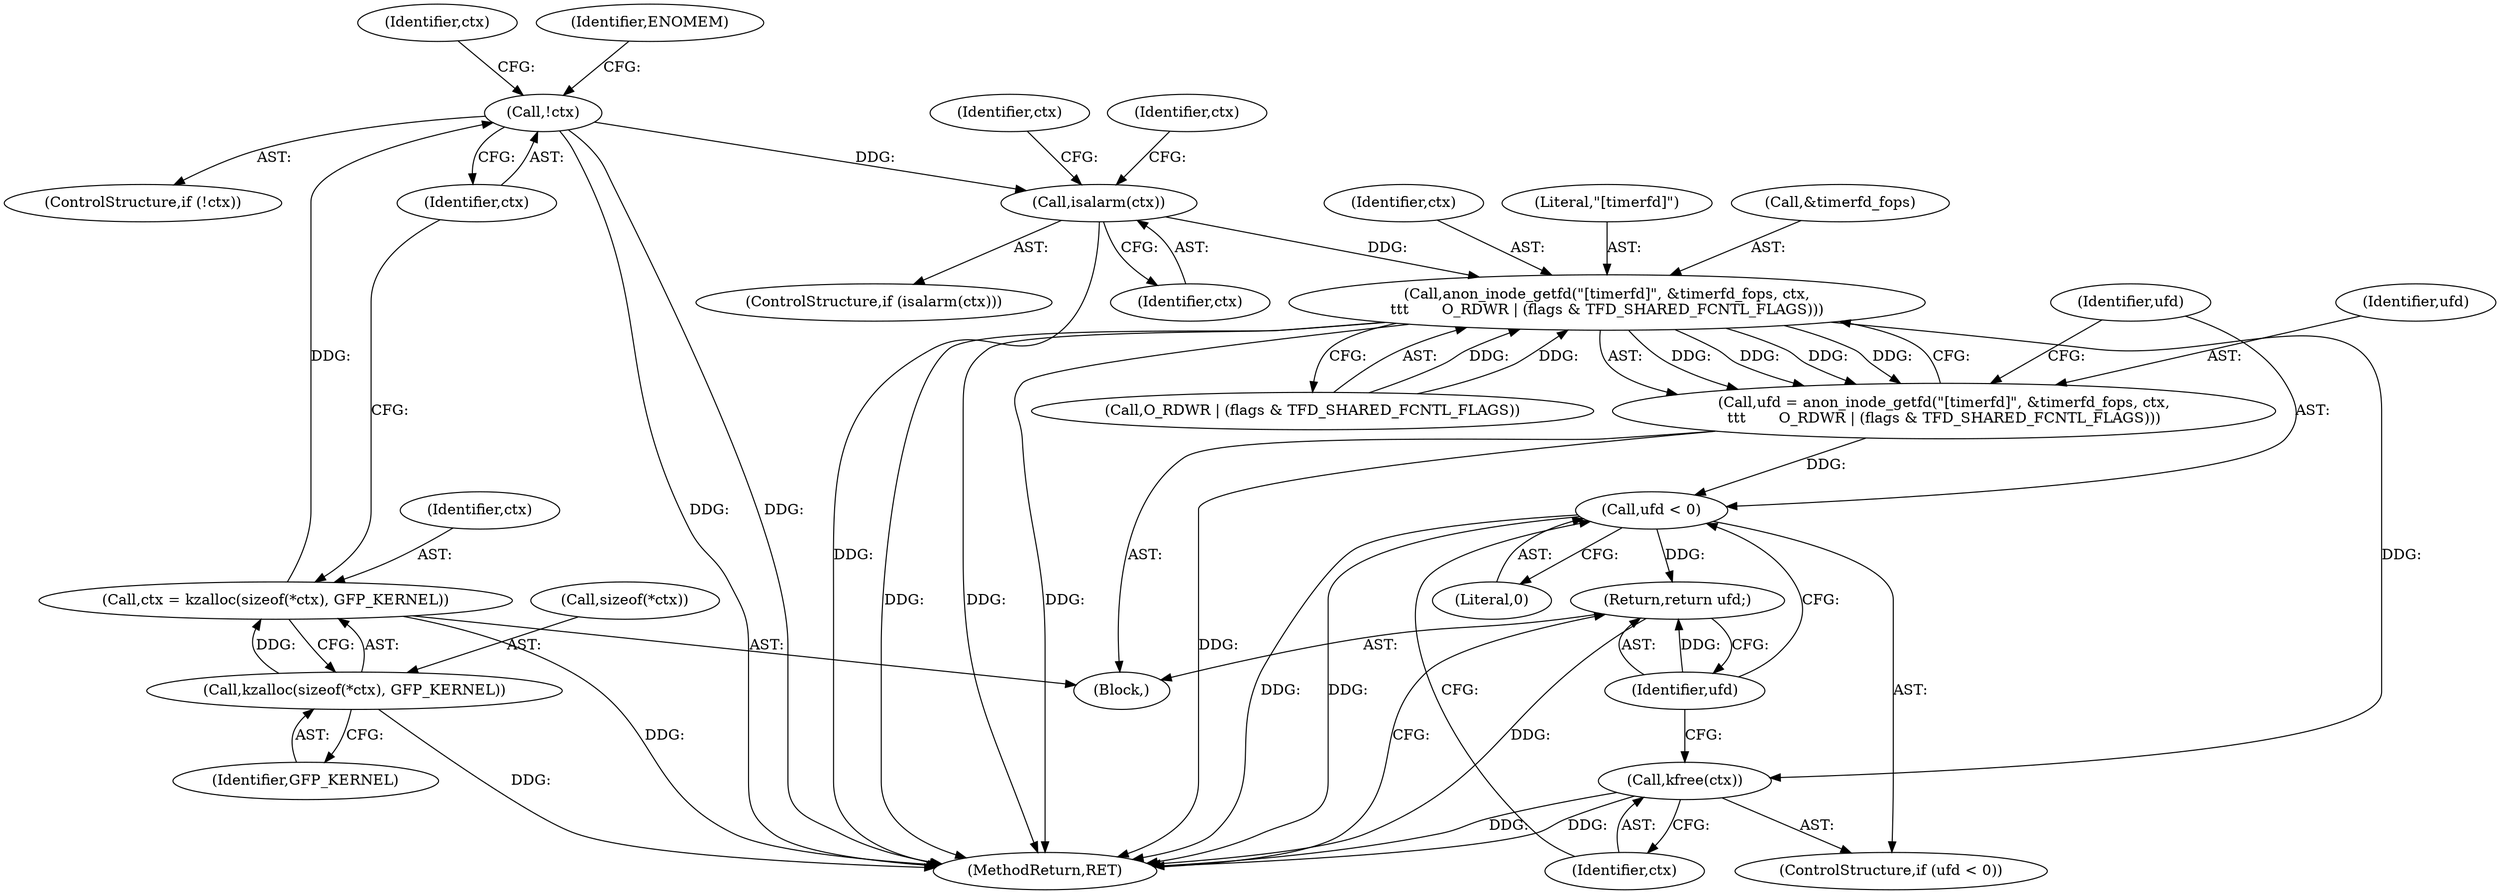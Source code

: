 digraph "0_linux_1e38da300e1e395a15048b0af1e5305bd91402f6@pointer" {
"1000189" [label="(Call,isalarm(ctx))"];
"1000168" [label="(Call,!ctx)"];
"1000160" [label="(Call,ctx = kzalloc(sizeof(*ctx), GFP_KERNEL))"];
"1000162" [label="(Call,kzalloc(sizeof(*ctx), GFP_KERNEL))"];
"1000225" [label="(Call,anon_inode_getfd(\"[timerfd]\", &timerfd_fops, ctx,\n\t\t\t       O_RDWR | (flags & TFD_SHARED_FCNTL_FLAGS)))"];
"1000223" [label="(Call,ufd = anon_inode_getfd(\"[timerfd]\", &timerfd_fops, ctx,\n\t\t\t       O_RDWR | (flags & TFD_SHARED_FCNTL_FLAGS)))"];
"1000236" [label="(Call,ufd < 0)"];
"1000241" [label="(Return,return ufd;)"];
"1000239" [label="(Call,kfree(ctx))"];
"1000238" [label="(Literal,0)"];
"1000227" [label="(Call,&timerfd_fops)"];
"1000176" [label="(Identifier,ctx)"];
"1000160" [label="(Call,ctx = kzalloc(sizeof(*ctx), GFP_KERNEL))"];
"1000162" [label="(Call,kzalloc(sizeof(*ctx), GFP_KERNEL))"];
"1000167" [label="(ControlStructure,if (!ctx))"];
"1000224" [label="(Identifier,ufd)"];
"1000229" [label="(Identifier,ctx)"];
"1000189" [label="(Call,isalarm(ctx))"];
"1000241" [label="(Return,return ufd;)"];
"1000195" [label="(Identifier,ctx)"];
"1000243" [label="(MethodReturn,RET)"];
"1000212" [label="(Identifier,ctx)"];
"1000223" [label="(Call,ufd = anon_inode_getfd(\"[timerfd]\", &timerfd_fops, ctx,\n\t\t\t       O_RDWR | (flags & TFD_SHARED_FCNTL_FLAGS)))"];
"1000242" [label="(Identifier,ufd)"];
"1000163" [label="(Call,sizeof(*ctx))"];
"1000161" [label="(Identifier,ctx)"];
"1000107" [label="(Block,)"];
"1000190" [label="(Identifier,ctx)"];
"1000166" [label="(Identifier,GFP_KERNEL)"];
"1000188" [label="(ControlStructure,if (isalarm(ctx)))"];
"1000226" [label="(Literal,\"[timerfd]\")"];
"1000237" [label="(Identifier,ufd)"];
"1000225" [label="(Call,anon_inode_getfd(\"[timerfd]\", &timerfd_fops, ctx,\n\t\t\t       O_RDWR | (flags & TFD_SHARED_FCNTL_FLAGS)))"];
"1000230" [label="(Call,O_RDWR | (flags & TFD_SHARED_FCNTL_FLAGS))"];
"1000169" [label="(Identifier,ctx)"];
"1000172" [label="(Identifier,ENOMEM)"];
"1000240" [label="(Identifier,ctx)"];
"1000236" [label="(Call,ufd < 0)"];
"1000239" [label="(Call,kfree(ctx))"];
"1000235" [label="(ControlStructure,if (ufd < 0))"];
"1000168" [label="(Call,!ctx)"];
"1000189" -> "1000188"  [label="AST: "];
"1000189" -> "1000190"  [label="CFG: "];
"1000190" -> "1000189"  [label="AST: "];
"1000195" -> "1000189"  [label="CFG: "];
"1000212" -> "1000189"  [label="CFG: "];
"1000189" -> "1000243"  [label="DDG: "];
"1000168" -> "1000189"  [label="DDG: "];
"1000189" -> "1000225"  [label="DDG: "];
"1000168" -> "1000167"  [label="AST: "];
"1000168" -> "1000169"  [label="CFG: "];
"1000169" -> "1000168"  [label="AST: "];
"1000172" -> "1000168"  [label="CFG: "];
"1000176" -> "1000168"  [label="CFG: "];
"1000168" -> "1000243"  [label="DDG: "];
"1000168" -> "1000243"  [label="DDG: "];
"1000160" -> "1000168"  [label="DDG: "];
"1000160" -> "1000107"  [label="AST: "];
"1000160" -> "1000162"  [label="CFG: "];
"1000161" -> "1000160"  [label="AST: "];
"1000162" -> "1000160"  [label="AST: "];
"1000169" -> "1000160"  [label="CFG: "];
"1000160" -> "1000243"  [label="DDG: "];
"1000162" -> "1000160"  [label="DDG: "];
"1000162" -> "1000166"  [label="CFG: "];
"1000163" -> "1000162"  [label="AST: "];
"1000166" -> "1000162"  [label="AST: "];
"1000162" -> "1000243"  [label="DDG: "];
"1000225" -> "1000223"  [label="AST: "];
"1000225" -> "1000230"  [label="CFG: "];
"1000226" -> "1000225"  [label="AST: "];
"1000227" -> "1000225"  [label="AST: "];
"1000229" -> "1000225"  [label="AST: "];
"1000230" -> "1000225"  [label="AST: "];
"1000223" -> "1000225"  [label="CFG: "];
"1000225" -> "1000243"  [label="DDG: "];
"1000225" -> "1000243"  [label="DDG: "];
"1000225" -> "1000243"  [label="DDG: "];
"1000225" -> "1000223"  [label="DDG: "];
"1000225" -> "1000223"  [label="DDG: "];
"1000225" -> "1000223"  [label="DDG: "];
"1000225" -> "1000223"  [label="DDG: "];
"1000230" -> "1000225"  [label="DDG: "];
"1000230" -> "1000225"  [label="DDG: "];
"1000225" -> "1000239"  [label="DDG: "];
"1000223" -> "1000107"  [label="AST: "];
"1000224" -> "1000223"  [label="AST: "];
"1000237" -> "1000223"  [label="CFG: "];
"1000223" -> "1000243"  [label="DDG: "];
"1000223" -> "1000236"  [label="DDG: "];
"1000236" -> "1000235"  [label="AST: "];
"1000236" -> "1000238"  [label="CFG: "];
"1000237" -> "1000236"  [label="AST: "];
"1000238" -> "1000236"  [label="AST: "];
"1000240" -> "1000236"  [label="CFG: "];
"1000242" -> "1000236"  [label="CFG: "];
"1000236" -> "1000243"  [label="DDG: "];
"1000236" -> "1000243"  [label="DDG: "];
"1000236" -> "1000241"  [label="DDG: "];
"1000241" -> "1000107"  [label="AST: "];
"1000241" -> "1000242"  [label="CFG: "];
"1000242" -> "1000241"  [label="AST: "];
"1000243" -> "1000241"  [label="CFG: "];
"1000241" -> "1000243"  [label="DDG: "];
"1000242" -> "1000241"  [label="DDG: "];
"1000239" -> "1000235"  [label="AST: "];
"1000239" -> "1000240"  [label="CFG: "];
"1000240" -> "1000239"  [label="AST: "];
"1000242" -> "1000239"  [label="CFG: "];
"1000239" -> "1000243"  [label="DDG: "];
"1000239" -> "1000243"  [label="DDG: "];
}
